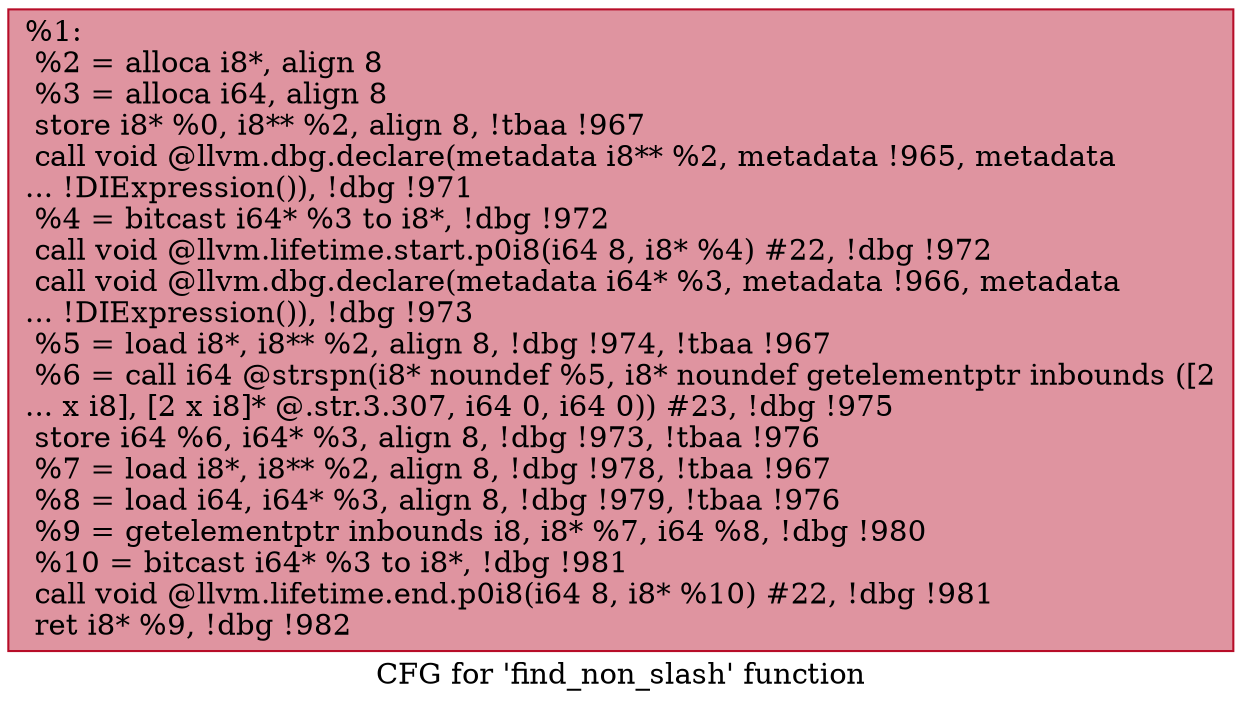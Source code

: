 digraph "CFG for 'find_non_slash' function" {
	label="CFG for 'find_non_slash' function";

	Node0x245e360 [shape=record,color="#b70d28ff", style=filled, fillcolor="#b70d2870",label="{%1:\l  %2 = alloca i8*, align 8\l  %3 = alloca i64, align 8\l  store i8* %0, i8** %2, align 8, !tbaa !967\l  call void @llvm.dbg.declare(metadata i8** %2, metadata !965, metadata\l... !DIExpression()), !dbg !971\l  %4 = bitcast i64* %3 to i8*, !dbg !972\l  call void @llvm.lifetime.start.p0i8(i64 8, i8* %4) #22, !dbg !972\l  call void @llvm.dbg.declare(metadata i64* %3, metadata !966, metadata\l... !DIExpression()), !dbg !973\l  %5 = load i8*, i8** %2, align 8, !dbg !974, !tbaa !967\l  %6 = call i64 @strspn(i8* noundef %5, i8* noundef getelementptr inbounds ([2\l... x i8], [2 x i8]* @.str.3.307, i64 0, i64 0)) #23, !dbg !975\l  store i64 %6, i64* %3, align 8, !dbg !973, !tbaa !976\l  %7 = load i8*, i8** %2, align 8, !dbg !978, !tbaa !967\l  %8 = load i64, i64* %3, align 8, !dbg !979, !tbaa !976\l  %9 = getelementptr inbounds i8, i8* %7, i64 %8, !dbg !980\l  %10 = bitcast i64* %3 to i8*, !dbg !981\l  call void @llvm.lifetime.end.p0i8(i64 8, i8* %10) #22, !dbg !981\l  ret i8* %9, !dbg !982\l}"];
}

